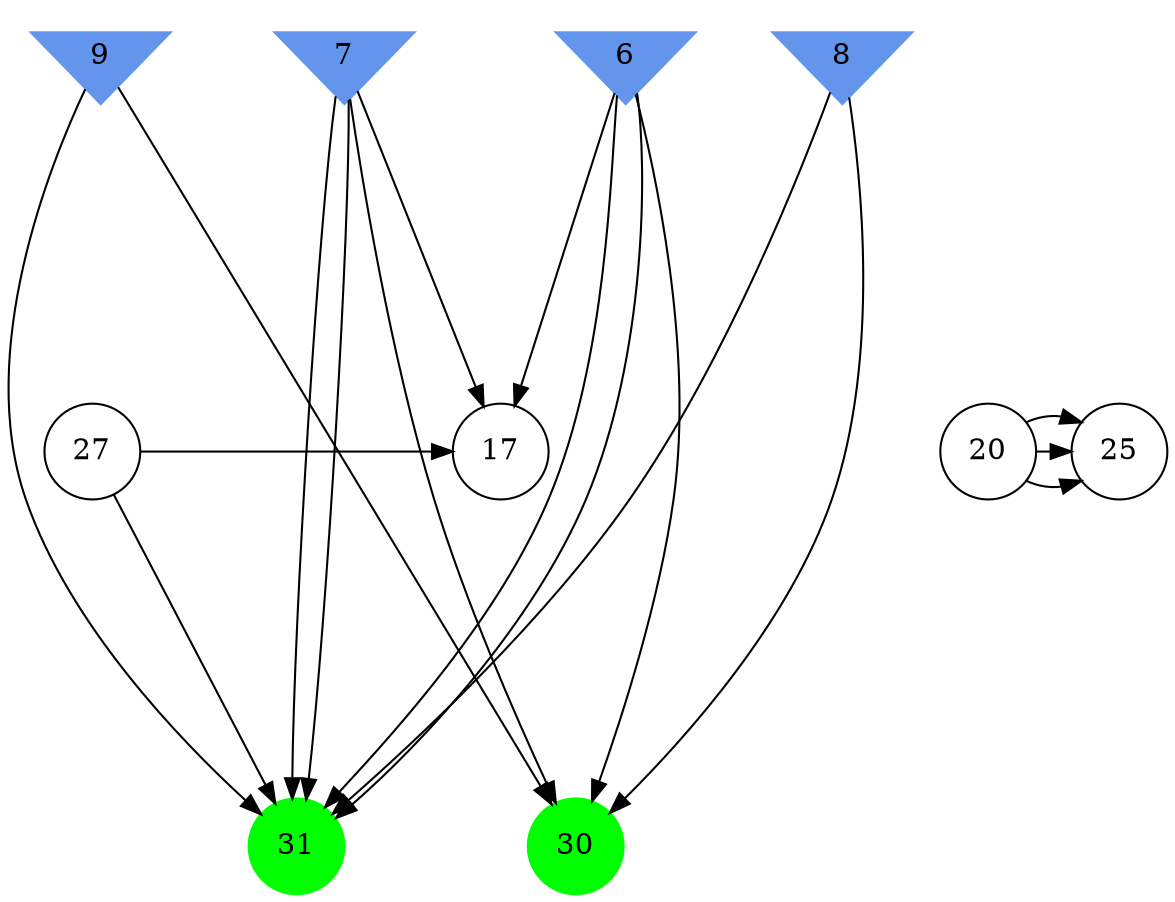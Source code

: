 digraph brain {
	ranksep=2.0;
	6 [shape=invtriangle,style=filled,color=cornflowerblue];
	7 [shape=invtriangle,style=filled,color=cornflowerblue];
	8 [shape=invtriangle,style=filled,color=cornflowerblue];
	9 [shape=invtriangle,style=filled,color=cornflowerblue];
	17 [shape=circle,color=black];
	20 [shape=circle,color=black];
	25 [shape=circle,color=black];
	27 [shape=circle,color=black];
	30 [shape=circle,style=filled,color=green];
	31 [shape=circle,style=filled,color=green];
	20	->	25;
	20	->	25;
	20	->	25;
	27	->	31;
	27	->	17;
	7	->	31;
	7	->	17;
	6	->	31;
	6	->	17;
	6	->	31;
	6	->	30;
	7	->	31;
	7	->	30;
	9	->	31;
	9	->	30;
	8	->	31;
	8	->	30;
	{ rank=same; 6; 7; 8; 9; }
	{ rank=same; 17; 20; 25; 27; }
	{ rank=same; 30; 31; }
}
